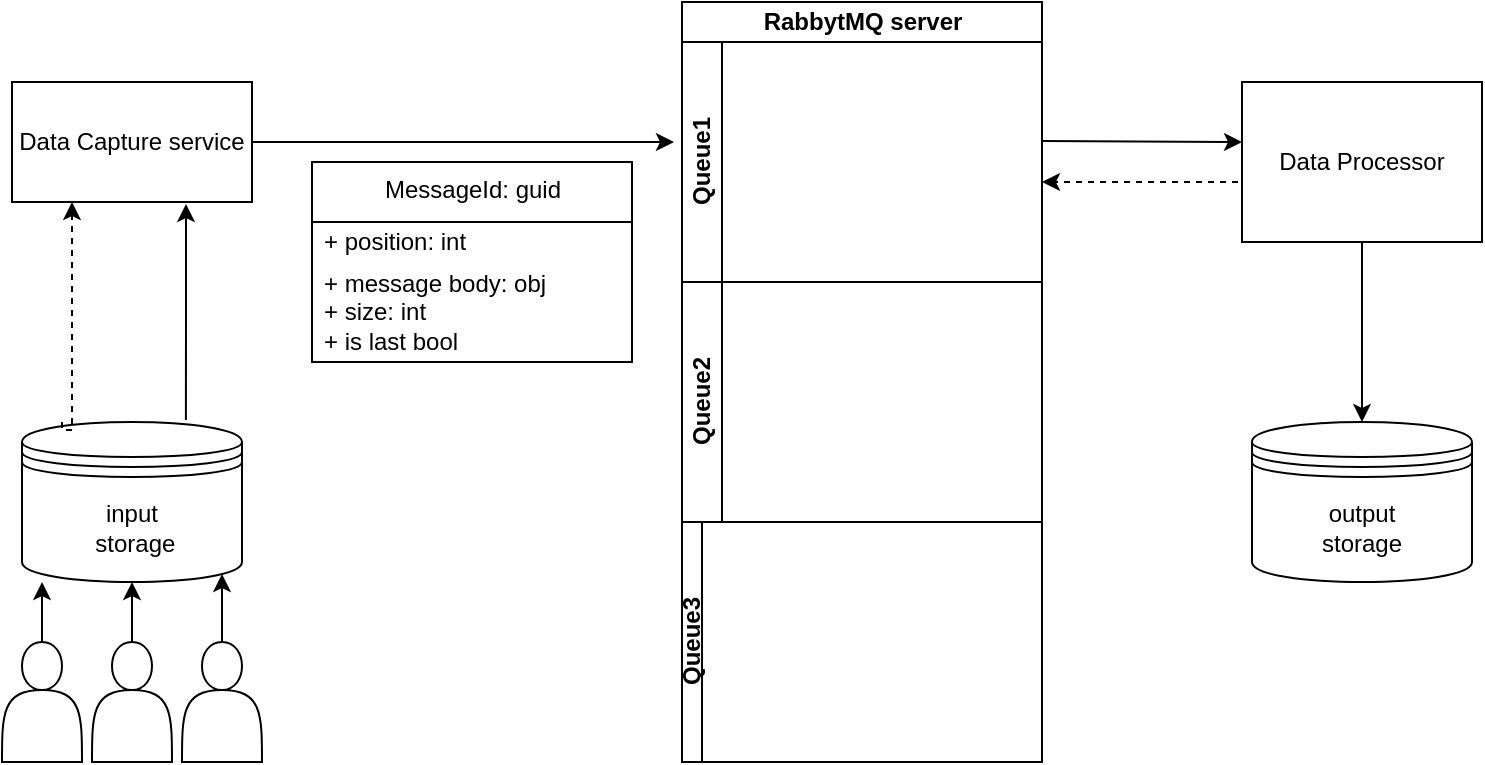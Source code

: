 <mxfile version="20.7.4" type="device"><diagram id="B5pwYe_cgJts7jUIrZfw" name="Page-1"><mxGraphModel dx="1050" dy="581" grid="1" gridSize="10" guides="1" tooltips="1" connect="1" arrows="1" fold="1" page="1" pageScale="1" pageWidth="850" pageHeight="1100" math="0" shadow="0"><root><mxCell id="0"/><mxCell id="1" parent="0"/><mxCell id="7mJbQt_PxU5nBtMNBpir-30" style="edgeStyle=orthogonalEdgeStyle;rounded=0;orthogonalLoop=1;jettySize=auto;html=1;exitX=1;exitY=0.5;exitDx=0;exitDy=0;" parent="1" source="7mJbQt_PxU5nBtMNBpir-1" edge="1"><mxGeometry relative="1" as="geometry"><mxPoint x="466" y="260" as="targetPoint"/><Array as="points"><mxPoint x="466" y="260"/></Array></mxGeometry></mxCell><mxCell id="7mJbQt_PxU5nBtMNBpir-1" value="Data Capture service" style="rounded=0;whiteSpace=wrap;html=1;" parent="1" vertex="1"><mxGeometry x="135" y="230" width="120" height="60" as="geometry"/></mxCell><mxCell id="7mJbQt_PxU5nBtMNBpir-27" style="edgeStyle=orthogonalEdgeStyle;rounded=0;orthogonalLoop=1;jettySize=auto;html=1;exitX=0.745;exitY=-0.012;exitDx=0;exitDy=0;exitPerimeter=0;" parent="1" source="7mJbQt_PxU5nBtMNBpir-3" edge="1"><mxGeometry relative="1" as="geometry"><mxPoint x="222" y="291" as="targetPoint"/></mxGeometry></mxCell><mxCell id="7mJbQt_PxU5nBtMNBpir-3" value="input&lt;br&gt;&amp;nbsp;storage" style="shape=datastore;whiteSpace=wrap;html=1;" parent="1" vertex="1"><mxGeometry x="140" y="400" width="110" height="80" as="geometry"/></mxCell><mxCell id="7mJbQt_PxU5nBtMNBpir-7" style="edgeStyle=orthogonalEdgeStyle;rounded=0;orthogonalLoop=1;jettySize=auto;html=1;entryX=0.091;entryY=1;entryDx=0;entryDy=0;entryPerimeter=0;" parent="1" source="7mJbQt_PxU5nBtMNBpir-4" target="7mJbQt_PxU5nBtMNBpir-3" edge="1"><mxGeometry relative="1" as="geometry"/></mxCell><mxCell id="7mJbQt_PxU5nBtMNBpir-4" value="" style="shape=actor;whiteSpace=wrap;html=1;" parent="1" vertex="1"><mxGeometry x="130" y="510" width="40" height="60" as="geometry"/></mxCell><mxCell id="7mJbQt_PxU5nBtMNBpir-8" style="edgeStyle=orthogonalEdgeStyle;rounded=0;orthogonalLoop=1;jettySize=auto;html=1;exitX=0.5;exitY=0;exitDx=0;exitDy=0;entryX=0.5;entryY=1;entryDx=0;entryDy=0;" parent="1" source="7mJbQt_PxU5nBtMNBpir-5" target="7mJbQt_PxU5nBtMNBpir-3" edge="1"><mxGeometry relative="1" as="geometry"><mxPoint x="240" y="525" as="targetPoint"/></mxGeometry></mxCell><mxCell id="7mJbQt_PxU5nBtMNBpir-5" value="" style="shape=actor;whiteSpace=wrap;html=1;" parent="1" vertex="1"><mxGeometry x="175" y="510" width="40" height="60" as="geometry"/></mxCell><mxCell id="7mJbQt_PxU5nBtMNBpir-9" style="edgeStyle=orthogonalEdgeStyle;rounded=0;orthogonalLoop=1;jettySize=auto;html=1;" parent="1" source="7mJbQt_PxU5nBtMNBpir-6" edge="1"><mxGeometry relative="1" as="geometry"><mxPoint x="240" y="476" as="targetPoint"/><Array as="points"><mxPoint x="240" y="476"/></Array></mxGeometry></mxCell><mxCell id="7mJbQt_PxU5nBtMNBpir-6" value="" style="shape=actor;whiteSpace=wrap;html=1;" parent="1" vertex="1"><mxGeometry x="220" y="510" width="40" height="60" as="geometry"/></mxCell><mxCell id="7mJbQt_PxU5nBtMNBpir-17" style="edgeStyle=orthogonalEdgeStyle;rounded=0;orthogonalLoop=1;jettySize=auto;html=1;exitX=0.5;exitY=1;exitDx=0;exitDy=0;" parent="1" edge="1"><mxGeometry relative="1" as="geometry"><mxPoint x="640" y="470" as="sourcePoint"/><mxPoint x="640" y="470" as="targetPoint"/></mxGeometry></mxCell><mxCell id="7mJbQt_PxU5nBtMNBpir-22" style="edgeStyle=orthogonalEdgeStyle;rounded=0;orthogonalLoop=1;jettySize=auto;html=1;entryX=0.5;entryY=0;entryDx=0;entryDy=0;" parent="1" source="7mJbQt_PxU5nBtMNBpir-19" target="7mJbQt_PxU5nBtMNBpir-21" edge="1"><mxGeometry relative="1" as="geometry"/></mxCell><mxCell id="7mJbQt_PxU5nBtMNBpir-55" style="edgeStyle=orthogonalEdgeStyle;rounded=0;orthogonalLoop=1;jettySize=auto;html=1;exitX=0;exitY=0.75;exitDx=0;exitDy=0;dashed=1;" parent="1" source="7mJbQt_PxU5nBtMNBpir-19" edge="1"><mxGeometry relative="1" as="geometry"><mxPoint x="650" y="280" as="targetPoint"/><Array as="points"><mxPoint x="750" y="280"/></Array></mxGeometry></mxCell><mxCell id="7mJbQt_PxU5nBtMNBpir-19" value="Data Processor" style="rounded=0;whiteSpace=wrap;html=1;" parent="1" vertex="1"><mxGeometry x="750" y="230" width="120" height="80" as="geometry"/></mxCell><mxCell id="7mJbQt_PxU5nBtMNBpir-21" value="&lt;span&gt;output&lt;br&gt;storage&lt;/span&gt;" style="shape=datastore;whiteSpace=wrap;html=1;" parent="1" vertex="1"><mxGeometry x="755" y="400" width="110" height="80" as="geometry"/></mxCell><mxCell id="7mJbQt_PxU5nBtMNBpir-56" style="edgeStyle=orthogonalEdgeStyle;rounded=0;orthogonalLoop=1;jettySize=auto;html=1;" parent="1" edge="1"><mxGeometry relative="1" as="geometry"><mxPoint x="650" y="259.5" as="sourcePoint"/><mxPoint x="750" y="260" as="targetPoint"/><Array as="points"><mxPoint x="750" y="260"/></Array></mxGeometry></mxCell><mxCell id="7mJbQt_PxU5nBtMNBpir-42" value="MessageId: guid" style="swimlane;fontStyle=0;align=center;verticalAlign=top;childLayout=stackLayout;horizontal=1;startSize=30;horizontalStack=0;resizeParent=1;resizeParentMax=0;resizeLast=0;collapsible=0;marginBottom=0;html=1;" parent="1" vertex="1"><mxGeometry x="285" y="270" width="160" height="100" as="geometry"/></mxCell><mxCell id="7mJbQt_PxU5nBtMNBpir-44" value="+ position: int" style="text;html=1;strokeColor=none;fillColor=none;align=left;verticalAlign=middle;spacingLeft=4;spacingRight=4;overflow=hidden;rotatable=0;points=[[0,0.5],[1,0.5]];portConstraint=eastwest;" parent="7mJbQt_PxU5nBtMNBpir-42" vertex="1"><mxGeometry y="30" width="160" height="20" as="geometry"/></mxCell><mxCell id="7mJbQt_PxU5nBtMNBpir-60" value="+ message body: obj&lt;br&gt;+ size: int&lt;br&gt;+ is last bool" style="text;html=1;strokeColor=none;fillColor=none;align=left;verticalAlign=middle;spacingLeft=4;spacingRight=4;overflow=hidden;rotatable=0;points=[[0,0.5],[1,0.5]];portConstraint=eastwest;" parent="7mJbQt_PxU5nBtMNBpir-42" vertex="1"><mxGeometry y="50" width="160" height="50" as="geometry"/></mxCell><mxCell id="cC80cTej5X7n8BV-BOXC-3" value="" style="shape=image;html=1;verticalAlign=top;verticalLabelPosition=bottom;labelBackgroundColor=#ffffff;imageAspect=0;aspect=fixed;image=https://cdn2.iconfinder.com/data/icons/user-interface-169/32/mail-128.png" vertex="1" parent="1"><mxGeometry x="346" y="220" width="38" height="38" as="geometry"/></mxCell><mxCell id="cC80cTej5X7n8BV-BOXC-12" value="RabbytMQ server" style="swimlane;childLayout=stackLayout;resizeParent=1;resizeParentMax=0;horizontal=1;startSize=20;horizontalStack=0;html=1;" vertex="1" parent="1"><mxGeometry x="470" y="190" width="180" height="380" as="geometry"/></mxCell><mxCell id="cC80cTej5X7n8BV-BOXC-13" value="Queue1" style="swimlane;startSize=20;horizontal=0;html=1;" vertex="1" parent="cC80cTej5X7n8BV-BOXC-12"><mxGeometry y="20" width="180" height="120" as="geometry"/></mxCell><mxCell id="cC80cTej5X7n8BV-BOXC-16" value="" style="shape=image;html=1;verticalAlign=top;verticalLabelPosition=bottom;labelBackgroundColor=#ffffff;imageAspect=0;aspect=fixed;image=https://cdn2.iconfinder.com/data/icons/user-interface-169/32/mail-128.png" vertex="1" parent="cC80cTej5X7n8BV-BOXC-13"><mxGeometry x="30" y="30" width="38" height="38" as="geometry"/></mxCell><mxCell id="cC80cTej5X7n8BV-BOXC-4" value="" style="shape=image;html=1;verticalAlign=top;verticalLabelPosition=bottom;labelBackgroundColor=#ffffff;imageAspect=0;aspect=fixed;image=https://cdn2.iconfinder.com/data/icons/user-interface-169/32/mail-128.png" vertex="1" parent="cC80cTej5X7n8BV-BOXC-13"><mxGeometry x="80" y="30" width="38" height="38" as="geometry"/></mxCell><mxCell id="cC80cTej5X7n8BV-BOXC-17" value="" style="shape=image;html=1;verticalAlign=top;verticalLabelPosition=bottom;labelBackgroundColor=#ffffff;imageAspect=0;aspect=fixed;image=https://cdn2.iconfinder.com/data/icons/user-interface-169/32/mail-128.png" vertex="1" parent="cC80cTej5X7n8BV-BOXC-13"><mxGeometry x="130" y="30" width="38" height="38" as="geometry"/></mxCell><mxCell id="cC80cTej5X7n8BV-BOXC-14" value="Queue2" style="swimlane;startSize=20;horizontal=0;html=1;" vertex="1" parent="cC80cTej5X7n8BV-BOXC-12"><mxGeometry y="140" width="180" height="120" as="geometry"/></mxCell><mxCell id="cC80cTej5X7n8BV-BOXC-15" value="Queue3" style="swimlane;startSize=10;horizontal=0;html=1;" vertex="1" parent="cC80cTej5X7n8BV-BOXC-12"><mxGeometry y="260" width="180" height="120" as="geometry"/></mxCell><mxCell id="cC80cTej5X7n8BV-BOXC-18" value="" style="shape=image;html=1;verticalAlign=top;verticalLabelPosition=bottom;labelBackgroundColor=#ffffff;imageAspect=0;aspect=fixed;image=https://cdn2.iconfinder.com/data/icons/user-interface-169/32/mail-128.png" vertex="1" parent="1"><mxGeometry x="680" y="220" width="38" height="38" as="geometry"/></mxCell><mxCell id="cC80cTej5X7n8BV-BOXC-20" style="edgeStyle=orthogonalEdgeStyle;rounded=0;orthogonalLoop=1;jettySize=auto;html=1;dashed=1;entryX=0.25;entryY=1;entryDx=0;entryDy=0;" edge="1" parent="1" target="7mJbQt_PxU5nBtMNBpir-1"><mxGeometry relative="1" as="geometry"><mxPoint x="160" y="400" as="sourcePoint"/><mxPoint x="70" y="315" as="targetPoint"/><Array as="points"><mxPoint x="165" y="404"/></Array></mxGeometry></mxCell></root></mxGraphModel></diagram></mxfile>